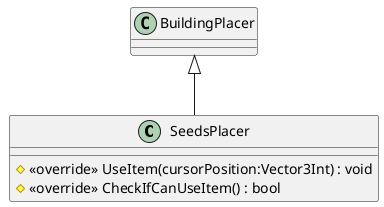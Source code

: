 @startuml
class SeedsPlacer {
    # <<override>> UseItem(cursorPosition:Vector3Int) : void
    # <<override>> CheckIfCanUseItem() : bool
}
BuildingPlacer <|-- SeedsPlacer
@enduml
